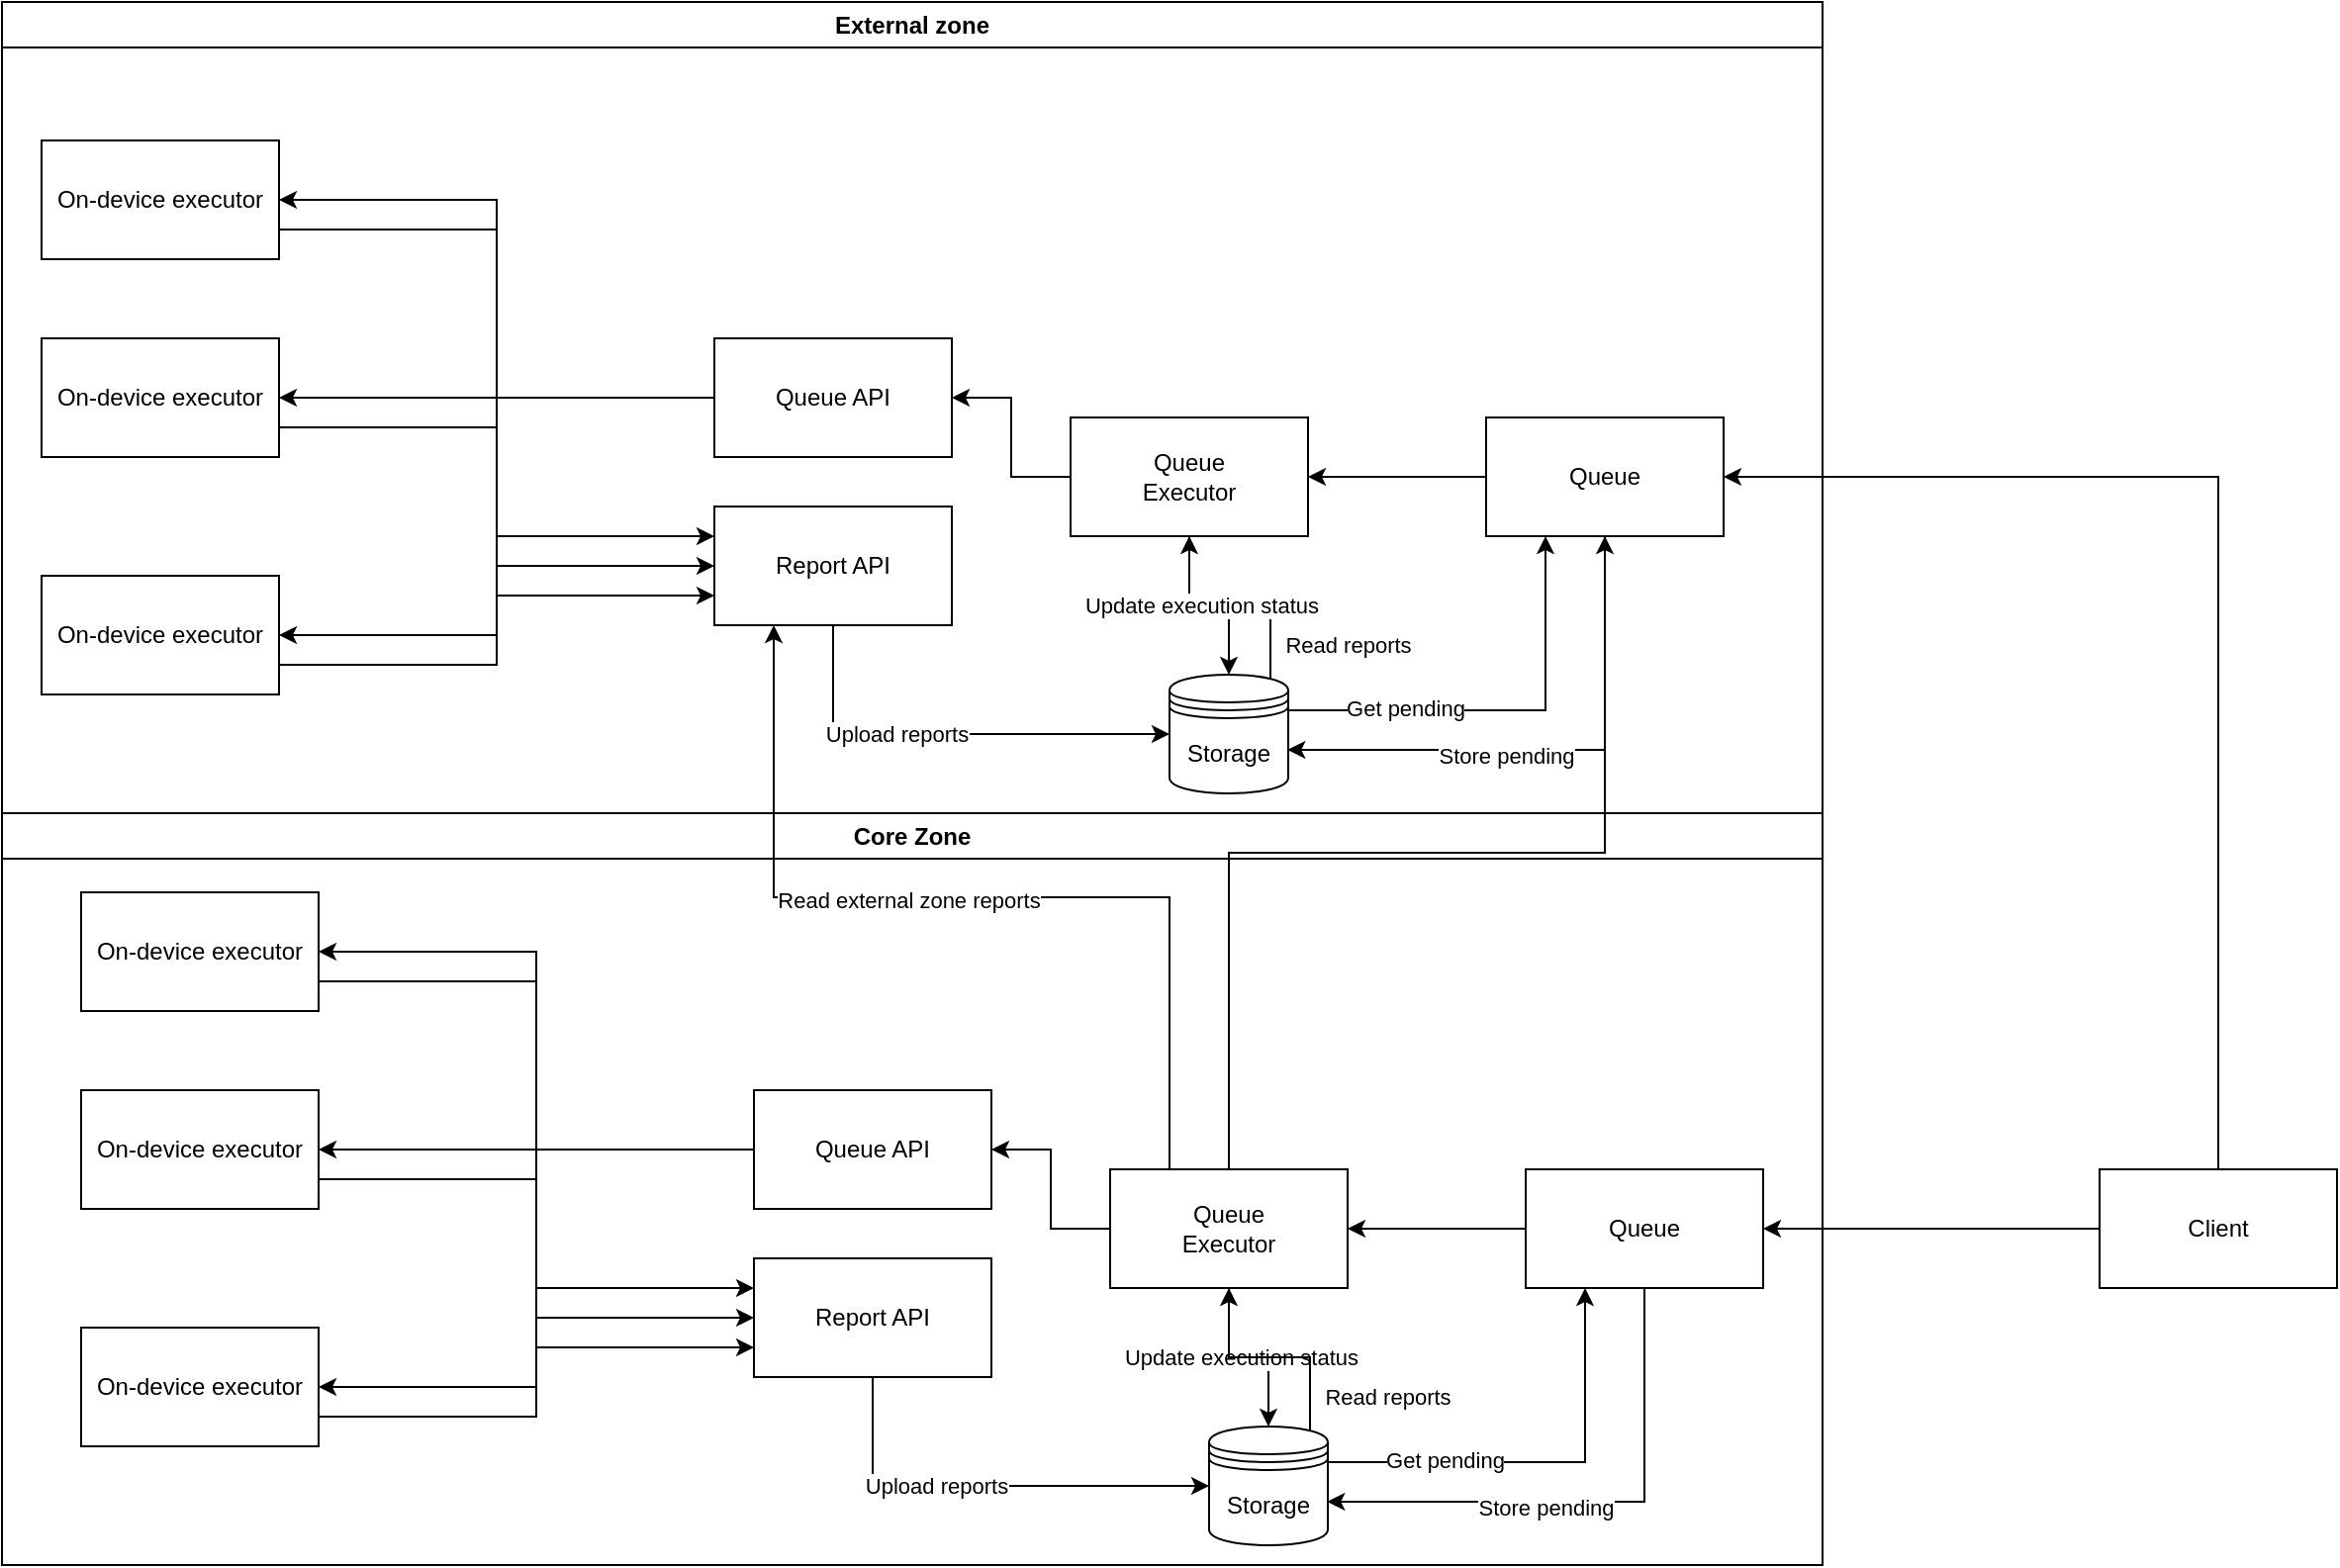 <mxfile version="24.7.1" type="github" pages="8">
  <diagram id="jc5D04hjAuBU2-7FUP1x" name="Client-server top-level architecture">
    <mxGraphModel dx="1517" dy="1665" grid="1" gridSize="10" guides="1" tooltips="1" connect="1" arrows="1" fold="1" page="1" pageScale="1" pageWidth="827" pageHeight="1169" math="0" shadow="0">
      <root>
        <mxCell id="0" />
        <mxCell id="1" parent="0" />
        <mxCell id="8" value="External zone" style="swimlane;whiteSpace=wrap;html=1;" parent="1" vertex="1">
          <mxGeometry x="-100" y="-120" width="920" height="410" as="geometry" />
        </mxCell>
        <mxCell id="96" value="&lt;div&gt;On-device executor&lt;/div&gt;" style="rounded=0;whiteSpace=wrap;html=1;" parent="8" vertex="1">
          <mxGeometry x="20" y="70" width="120" height="60" as="geometry" />
        </mxCell>
        <mxCell id="98" value="&lt;div&gt;On-device executor&lt;/div&gt;" style="rounded=0;whiteSpace=wrap;html=1;" parent="8" vertex="1">
          <mxGeometry x="20" y="290" width="120" height="60" as="geometry" />
        </mxCell>
        <mxCell id="100" value="&lt;div&gt;On-device executor&lt;/div&gt;" style="rounded=0;whiteSpace=wrap;html=1;" parent="8" vertex="1">
          <mxGeometry x="20" y="170" width="120" height="60" as="geometry" />
        </mxCell>
        <mxCell id="101" style="edgeStyle=orthogonalEdgeStyle;rounded=0;orthogonalLoop=1;jettySize=auto;html=1;exitX=0;exitY=0.5;exitDx=0;exitDy=0;entryX=1;entryY=0.5;entryDx=0;entryDy=0;" parent="8" source="104" target="96" edge="1">
          <mxGeometry relative="1" as="geometry" />
        </mxCell>
        <mxCell id="102" style="edgeStyle=orthogonalEdgeStyle;rounded=0;orthogonalLoop=1;jettySize=auto;html=1;exitX=0;exitY=0.5;exitDx=0;exitDy=0;" parent="8" source="104" target="100" edge="1">
          <mxGeometry relative="1" as="geometry" />
        </mxCell>
        <mxCell id="103" style="edgeStyle=orthogonalEdgeStyle;rounded=0;orthogonalLoop=1;jettySize=auto;html=1;exitX=0;exitY=0.5;exitDx=0;exitDy=0;entryX=1;entryY=0.5;entryDx=0;entryDy=0;" parent="8" source="104" target="98" edge="1">
          <mxGeometry relative="1" as="geometry" />
        </mxCell>
        <mxCell id="104" value="&lt;div&gt;Queue API&lt;/div&gt;" style="rounded=0;whiteSpace=wrap;html=1;" parent="8" vertex="1">
          <mxGeometry x="360" y="170" width="120" height="60" as="geometry" />
        </mxCell>
        <mxCell id="107" value="Report API" style="rounded=0;whiteSpace=wrap;html=1;" parent="8" vertex="1">
          <mxGeometry x="360" y="255" width="120" height="60" as="geometry" />
        </mxCell>
        <mxCell id="95" style="edgeStyle=orthogonalEdgeStyle;rounded=0;orthogonalLoop=1;jettySize=auto;html=1;exitX=1;exitY=0.75;exitDx=0;exitDy=0;entryX=0;entryY=0.25;entryDx=0;entryDy=0;" parent="8" source="96" target="107" edge="1">
          <mxGeometry relative="1" as="geometry" />
        </mxCell>
        <mxCell id="97" style="edgeStyle=orthogonalEdgeStyle;rounded=0;orthogonalLoop=1;jettySize=auto;html=1;exitX=1;exitY=0.75;exitDx=0;exitDy=0;entryX=0;entryY=0.75;entryDx=0;entryDy=0;" parent="8" source="98" target="107" edge="1">
          <mxGeometry relative="1" as="geometry" />
        </mxCell>
        <mxCell id="99" style="edgeStyle=orthogonalEdgeStyle;rounded=0;orthogonalLoop=1;jettySize=auto;html=1;exitX=1;exitY=0.75;exitDx=0;exitDy=0;entryX=0;entryY=0.5;entryDx=0;entryDy=0;" parent="8" source="100" target="107" edge="1">
          <mxGeometry relative="1" as="geometry" />
        </mxCell>
        <mxCell id="108" style="edgeStyle=orthogonalEdgeStyle;rounded=0;orthogonalLoop=1;jettySize=auto;html=1;exitX=0;exitY=0.5;exitDx=0;exitDy=0;entryX=1;entryY=0.5;entryDx=0;entryDy=0;" parent="8" source="111" target="104" edge="1">
          <mxGeometry relative="1" as="geometry" />
        </mxCell>
        <mxCell id="111" value="&lt;div&gt;Queue&lt;/div&gt;Executor" style="rounded=0;whiteSpace=wrap;html=1;" parent="8" vertex="1">
          <mxGeometry x="540" y="210" width="120" height="60" as="geometry" />
        </mxCell>
        <mxCell id="114" style="edgeStyle=orthogonalEdgeStyle;rounded=0;orthogonalLoop=1;jettySize=auto;html=1;exitX=0.85;exitY=0.05;exitDx=0;exitDy=0;exitPerimeter=0;" parent="8" source="116" target="111" edge="1">
          <mxGeometry relative="1" as="geometry" />
        </mxCell>
        <mxCell id="115" value="Read reports" style="edgeLabel;html=1;align=center;verticalAlign=middle;resizable=0;points=[];" parent="114" vertex="1" connectable="0">
          <mxGeometry x="-0.772" y="1" relative="1" as="geometry">
            <mxPoint x="40" y="-5" as="offset" />
          </mxGeometry>
        </mxCell>
        <mxCell id="116" value="Storage" style="shape=datastore;whiteSpace=wrap;html=1;" parent="8" vertex="1">
          <mxGeometry x="590" y="340" width="60" height="60" as="geometry" />
        </mxCell>
        <mxCell id="105" style="edgeStyle=orthogonalEdgeStyle;rounded=0;orthogonalLoop=1;jettySize=auto;html=1;exitX=0.5;exitY=1;exitDx=0;exitDy=0;entryX=0;entryY=0.5;entryDx=0;entryDy=0;" parent="8" source="107" target="116" edge="1">
          <mxGeometry relative="1" as="geometry" />
        </mxCell>
        <mxCell id="106" value="Upload reports" style="edgeLabel;html=1;align=center;verticalAlign=middle;resizable=0;points=[];" parent="105" vertex="1" connectable="0">
          <mxGeometry x="-0.227" relative="1" as="geometry">
            <mxPoint as="offset" />
          </mxGeometry>
        </mxCell>
        <mxCell id="109" style="edgeStyle=orthogonalEdgeStyle;rounded=0;orthogonalLoop=1;jettySize=auto;html=1;exitX=0.5;exitY=1;exitDx=0;exitDy=0;entryX=0.5;entryY=0;entryDx=0;entryDy=0;" parent="8" source="111" target="116" edge="1">
          <mxGeometry relative="1" as="geometry" />
        </mxCell>
        <mxCell id="110" value="Update execution status" style="edgeLabel;html=1;align=center;verticalAlign=middle;resizable=0;points=[];" parent="109" vertex="1" connectable="0">
          <mxGeometry x="-0.089" relative="1" as="geometry">
            <mxPoint as="offset" />
          </mxGeometry>
        </mxCell>
        <mxCell id="117" style="edgeStyle=orthogonalEdgeStyle;rounded=0;orthogonalLoop=1;jettySize=auto;html=1;exitX=0;exitY=0.5;exitDx=0;exitDy=0;entryX=1;entryY=0.5;entryDx=0;entryDy=0;" parent="8" source="118" target="111" edge="1">
          <mxGeometry relative="1" as="geometry" />
        </mxCell>
        <mxCell id="118" value="Queue" style="rounded=0;whiteSpace=wrap;html=1;" parent="8" vertex="1">
          <mxGeometry x="750" y="210" width="120" height="60" as="geometry" />
        </mxCell>
        <mxCell id="112" style="edgeStyle=orthogonalEdgeStyle;rounded=0;orthogonalLoop=1;jettySize=auto;html=1;exitX=1;exitY=0.3;exitDx=0;exitDy=0;entryX=0.25;entryY=1;entryDx=0;entryDy=0;" parent="8" source="116" target="118" edge="1">
          <mxGeometry relative="1" as="geometry" />
        </mxCell>
        <mxCell id="113" value="Get pending" style="edgeLabel;html=1;align=center;verticalAlign=middle;resizable=0;points=[];" parent="112" vertex="1" connectable="0">
          <mxGeometry x="-0.465" y="1" relative="1" as="geometry">
            <mxPoint as="offset" />
          </mxGeometry>
        </mxCell>
        <mxCell id="119" style="edgeStyle=orthogonalEdgeStyle;rounded=0;orthogonalLoop=1;jettySize=auto;html=1;exitX=0.5;exitY=1;exitDx=0;exitDy=0;entryX=0.994;entryY=0.633;entryDx=0;entryDy=0;entryPerimeter=0;" parent="8" source="118" target="116" edge="1">
          <mxGeometry relative="1" as="geometry" />
        </mxCell>
        <mxCell id="120" value="Store pending" style="edgeLabel;html=1;align=center;verticalAlign=middle;resizable=0;points=[];" parent="119" vertex="1" connectable="0">
          <mxGeometry x="-0.349" y="2" relative="1" as="geometry">
            <mxPoint x="-52" y="23" as="offset" />
          </mxGeometry>
        </mxCell>
        <mxCell id="16" value="Core Zone" style="swimlane;whiteSpace=wrap;html=1;startSize=23;" parent="1" vertex="1">
          <mxGeometry x="-100" y="290" width="920" height="380" as="geometry" />
        </mxCell>
        <mxCell id="25" style="edgeStyle=orthogonalEdgeStyle;rounded=0;orthogonalLoop=1;jettySize=auto;html=1;exitX=1;exitY=0.75;exitDx=0;exitDy=0;entryX=0;entryY=0.25;entryDx=0;entryDy=0;" parent="16" source="17" target="24" edge="1">
          <mxGeometry relative="1" as="geometry" />
        </mxCell>
        <mxCell id="17" value="&lt;div&gt;On-device executor&lt;/div&gt;" style="rounded=0;whiteSpace=wrap;html=1;" parent="16" vertex="1">
          <mxGeometry x="40" y="40" width="120" height="60" as="geometry" />
        </mxCell>
        <mxCell id="27" style="edgeStyle=orthogonalEdgeStyle;rounded=0;orthogonalLoop=1;jettySize=auto;html=1;exitX=1;exitY=0.75;exitDx=0;exitDy=0;entryX=0;entryY=0.75;entryDx=0;entryDy=0;" parent="16" source="19" target="24" edge="1">
          <mxGeometry relative="1" as="geometry" />
        </mxCell>
        <mxCell id="19" value="&lt;div&gt;On-device executor&lt;/div&gt;" style="rounded=0;whiteSpace=wrap;html=1;" parent="16" vertex="1">
          <mxGeometry x="40" y="260" width="120" height="60" as="geometry" />
        </mxCell>
        <mxCell id="26" style="edgeStyle=orthogonalEdgeStyle;rounded=0;orthogonalLoop=1;jettySize=auto;html=1;exitX=1;exitY=0.75;exitDx=0;exitDy=0;entryX=0;entryY=0.5;entryDx=0;entryDy=0;" parent="16" source="18" target="24" edge="1">
          <mxGeometry relative="1" as="geometry" />
        </mxCell>
        <mxCell id="18" value="&lt;div&gt;On-device executor&lt;/div&gt;" style="rounded=0;whiteSpace=wrap;html=1;" parent="16" vertex="1">
          <mxGeometry x="40" y="140" width="120" height="60" as="geometry" />
        </mxCell>
        <mxCell id="21" style="edgeStyle=orthogonalEdgeStyle;rounded=0;orthogonalLoop=1;jettySize=auto;html=1;exitX=0;exitY=0.5;exitDx=0;exitDy=0;entryX=1;entryY=0.5;entryDx=0;entryDy=0;" parent="16" source="20" target="17" edge="1">
          <mxGeometry relative="1" as="geometry" />
        </mxCell>
        <mxCell id="22" style="edgeStyle=orthogonalEdgeStyle;rounded=0;orthogonalLoop=1;jettySize=auto;html=1;exitX=0;exitY=0.5;exitDx=0;exitDy=0;" parent="16" source="20" target="18" edge="1">
          <mxGeometry relative="1" as="geometry" />
        </mxCell>
        <mxCell id="23" style="edgeStyle=orthogonalEdgeStyle;rounded=0;orthogonalLoop=1;jettySize=auto;html=1;exitX=0;exitY=0.5;exitDx=0;exitDy=0;entryX=1;entryY=0.5;entryDx=0;entryDy=0;" parent="16" source="20" target="19" edge="1">
          <mxGeometry relative="1" as="geometry" />
        </mxCell>
        <mxCell id="20" value="&lt;div&gt;Queue API&lt;/div&gt;" style="rounded=0;whiteSpace=wrap;html=1;" parent="16" vertex="1">
          <mxGeometry x="380" y="140" width="120" height="60" as="geometry" />
        </mxCell>
        <mxCell id="34" style="edgeStyle=orthogonalEdgeStyle;rounded=0;orthogonalLoop=1;jettySize=auto;html=1;exitX=0.5;exitY=1;exitDx=0;exitDy=0;entryX=0;entryY=0.5;entryDx=0;entryDy=0;" parent="16" source="24" target="29" edge="1">
          <mxGeometry relative="1" as="geometry" />
        </mxCell>
        <mxCell id="35" value="Upload reports" style="edgeLabel;html=1;align=center;verticalAlign=middle;resizable=0;points=[];" parent="34" vertex="1" connectable="0">
          <mxGeometry x="-0.227" relative="1" as="geometry">
            <mxPoint as="offset" />
          </mxGeometry>
        </mxCell>
        <mxCell id="24" value="Report API" style="rounded=0;whiteSpace=wrap;html=1;" parent="16" vertex="1">
          <mxGeometry x="380" y="225" width="120" height="60" as="geometry" />
        </mxCell>
        <mxCell id="30" style="edgeStyle=orthogonalEdgeStyle;rounded=0;orthogonalLoop=1;jettySize=auto;html=1;exitX=0;exitY=0.5;exitDx=0;exitDy=0;entryX=1;entryY=0.5;entryDx=0;entryDy=0;" parent="16" source="28" target="20" edge="1">
          <mxGeometry relative="1" as="geometry" />
        </mxCell>
        <mxCell id="32" style="edgeStyle=orthogonalEdgeStyle;rounded=0;orthogonalLoop=1;jettySize=auto;html=1;exitX=0.5;exitY=1;exitDx=0;exitDy=0;entryX=0.5;entryY=0;entryDx=0;entryDy=0;" parent="16" source="28" target="29" edge="1">
          <mxGeometry relative="1" as="geometry" />
        </mxCell>
        <mxCell id="33" value="Update execution status" style="edgeLabel;html=1;align=center;verticalAlign=middle;resizable=0;points=[];" parent="32" vertex="1" connectable="0">
          <mxGeometry x="-0.089" relative="1" as="geometry">
            <mxPoint as="offset" />
          </mxGeometry>
        </mxCell>
        <mxCell id="28" value="&lt;div&gt;Queue&lt;/div&gt;Executor" style="rounded=0;whiteSpace=wrap;html=1;" parent="16" vertex="1">
          <mxGeometry x="560" y="180" width="120" height="60" as="geometry" />
        </mxCell>
        <mxCell id="39" style="edgeStyle=orthogonalEdgeStyle;rounded=0;orthogonalLoop=1;jettySize=auto;html=1;exitX=1;exitY=0.3;exitDx=0;exitDy=0;entryX=0.25;entryY=1;entryDx=0;entryDy=0;" parent="16" source="29" target="36" edge="1">
          <mxGeometry relative="1" as="geometry" />
        </mxCell>
        <mxCell id="40" value="Get pending" style="edgeLabel;html=1;align=center;verticalAlign=middle;resizable=0;points=[];" parent="39" vertex="1" connectable="0">
          <mxGeometry x="-0.465" y="1" relative="1" as="geometry">
            <mxPoint as="offset" />
          </mxGeometry>
        </mxCell>
        <mxCell id="42" style="edgeStyle=orthogonalEdgeStyle;rounded=0;orthogonalLoop=1;jettySize=auto;html=1;exitX=0.85;exitY=0.05;exitDx=0;exitDy=0;exitPerimeter=0;" parent="16" source="29" target="28" edge="1">
          <mxGeometry relative="1" as="geometry" />
        </mxCell>
        <mxCell id="43" value="Read reports" style="edgeLabel;html=1;align=center;verticalAlign=middle;resizable=0;points=[];" parent="42" vertex="1" connectable="0">
          <mxGeometry x="-0.772" y="1" relative="1" as="geometry">
            <mxPoint x="40" y="-5" as="offset" />
          </mxGeometry>
        </mxCell>
        <mxCell id="29" value="Storage" style="shape=datastore;whiteSpace=wrap;html=1;" parent="16" vertex="1">
          <mxGeometry x="610" y="310" width="60" height="60" as="geometry" />
        </mxCell>
        <mxCell id="41" style="edgeStyle=orthogonalEdgeStyle;rounded=0;orthogonalLoop=1;jettySize=auto;html=1;exitX=0;exitY=0.5;exitDx=0;exitDy=0;entryX=1;entryY=0.5;entryDx=0;entryDy=0;" parent="16" source="36" target="28" edge="1">
          <mxGeometry relative="1" as="geometry" />
        </mxCell>
        <mxCell id="36" value="Queue" style="rounded=0;whiteSpace=wrap;html=1;" parent="16" vertex="1">
          <mxGeometry x="770" y="180" width="120" height="60" as="geometry" />
        </mxCell>
        <mxCell id="37" style="edgeStyle=orthogonalEdgeStyle;rounded=0;orthogonalLoop=1;jettySize=auto;html=1;exitX=0.5;exitY=1;exitDx=0;exitDy=0;entryX=0.994;entryY=0.633;entryDx=0;entryDy=0;entryPerimeter=0;" parent="16" source="36" target="29" edge="1">
          <mxGeometry relative="1" as="geometry" />
        </mxCell>
        <mxCell id="38" value="Store pending" style="edgeLabel;html=1;align=center;verticalAlign=middle;resizable=0;points=[];" parent="37" vertex="1" connectable="0">
          <mxGeometry x="-0.349" y="2" relative="1" as="geometry">
            <mxPoint x="-52" y="23" as="offset" />
          </mxGeometry>
        </mxCell>
        <mxCell id="45" style="edgeStyle=orthogonalEdgeStyle;rounded=0;orthogonalLoop=1;jettySize=auto;html=1;exitX=0;exitY=0.5;exitDx=0;exitDy=0;entryX=1;entryY=0.5;entryDx=0;entryDy=0;" parent="1" source="44" target="36" edge="1">
          <mxGeometry relative="1" as="geometry" />
        </mxCell>
        <mxCell id="124" style="edgeStyle=orthogonalEdgeStyle;rounded=0;orthogonalLoop=1;jettySize=auto;html=1;exitX=0.5;exitY=0;exitDx=0;exitDy=0;entryX=1;entryY=0.5;entryDx=0;entryDy=0;" parent="1" source="44" target="118" edge="1">
          <mxGeometry relative="1" as="geometry" />
        </mxCell>
        <mxCell id="44" value="Client" style="rounded=0;whiteSpace=wrap;html=1;" parent="1" vertex="1">
          <mxGeometry x="960" y="470" width="120" height="60" as="geometry" />
        </mxCell>
        <mxCell id="121" style="edgeStyle=orthogonalEdgeStyle;rounded=0;orthogonalLoop=1;jettySize=auto;html=1;exitX=0.5;exitY=0;exitDx=0;exitDy=0;entryX=0.5;entryY=1;entryDx=0;entryDy=0;" parent="1" source="28" target="118" edge="1">
          <mxGeometry relative="1" as="geometry" />
        </mxCell>
        <mxCell id="122" style="edgeStyle=orthogonalEdgeStyle;rounded=0;orthogonalLoop=1;jettySize=auto;html=1;exitX=0.25;exitY=0;exitDx=0;exitDy=0;entryX=0.25;entryY=1;entryDx=0;entryDy=0;" parent="1" source="28" target="107" edge="1">
          <mxGeometry relative="1" as="geometry" />
        </mxCell>
        <mxCell id="123" value="Read external zone reports" style="edgeLabel;html=1;align=center;verticalAlign=middle;resizable=0;points=[];" parent="122" vertex="1" connectable="0">
          <mxGeometry x="0.134" y="1" relative="1" as="geometry">
            <mxPoint as="offset" />
          </mxGeometry>
        </mxCell>
      </root>
    </mxGraphModel>
  </diagram>
  <diagram id="iAlEtVmMnHiS_PuGXcJM" name="Server architecture">
    <mxGraphModel dx="690" dy="496" grid="1" gridSize="10" guides="1" tooltips="1" connect="1" arrows="1" fold="1" page="1" pageScale="1" pageWidth="827" pageHeight="1169" math="0" shadow="0">
      <root>
        <mxCell id="0" />
        <mxCell id="1" parent="0" />
        <mxCell id="E2HOR-RPnG8IqYi0_9Eg-1" style="edgeStyle=orthogonalEdgeStyle;rounded=0;orthogonalLoop=1;jettySize=auto;html=1;exitX=0.5;exitY=1;exitDx=0;exitDy=0;entryX=0;entryY=0.5;entryDx=0;entryDy=0;" parent="1" source="gSlm7SazFyyzIGfwG8v1-1" target="gSlm7SazFyyzIGfwG8v1-19" edge="1">
          <mxGeometry relative="1" as="geometry" />
        </mxCell>
        <mxCell id="gSlm7SazFyyzIGfwG8v1-1" value="Storage" style="shape=datastore;whiteSpace=wrap;html=1;" parent="1" vertex="1">
          <mxGeometry x="40" y="180" width="60" height="60" as="geometry" />
        </mxCell>
        <mxCell id="gSlm7SazFyyzIGfwG8v1-10" value="" style="edgeStyle=orthogonalEdgeStyle;rounded=0;orthogonalLoop=1;jettySize=auto;html=1;" parent="1" source="gSlm7SazFyyzIGfwG8v1-3" target="gSlm7SazFyyzIGfwG8v1-8" edge="1">
          <mxGeometry relative="1" as="geometry" />
        </mxCell>
        <mxCell id="E2HOR-RPnG8IqYi0_9Eg-23" style="edgeStyle=orthogonalEdgeStyle;rounded=0;orthogonalLoop=1;jettySize=auto;html=1;exitX=0.875;exitY=0.5;exitDx=0;exitDy=0;exitPerimeter=0;" parent="1" source="gSlm7SazFyyzIGfwG8v1-3" target="E2HOR-RPnG8IqYi0_9Eg-21" edge="1">
          <mxGeometry relative="1" as="geometry" />
        </mxCell>
        <mxCell id="gSlm7SazFyyzIGfwG8v1-3" value="Control API" style="ellipse;shape=cloud;whiteSpace=wrap;html=1;" parent="1" vertex="1">
          <mxGeometry x="620" y="310" width="120" height="80" as="geometry" />
        </mxCell>
        <mxCell id="gSlm7SazFyyzIGfwG8v1-6" value="" style="edgeStyle=orthogonalEdgeStyle;rounded=0;orthogonalLoop=1;jettySize=auto;html=1;" parent="1" source="gSlm7SazFyyzIGfwG8v1-4" target="gSlm7SazFyyzIGfwG8v1-3" edge="1">
          <mxGeometry relative="1" as="geometry" />
        </mxCell>
        <mxCell id="gSlm7SazFyyzIGfwG8v1-4" value="Dispatcher" style="shape=umlActor;verticalLabelPosition=bottom;verticalAlign=top;html=1;outlineConnect=0;" parent="1" vertex="1">
          <mxGeometry x="680" y="450" width="30" height="60" as="geometry" />
        </mxCell>
        <mxCell id="gSlm7SazFyyzIGfwG8v1-12" style="edgeStyle=orthogonalEdgeStyle;rounded=0;orthogonalLoop=1;jettySize=auto;html=1;exitX=0;exitY=0.5;exitDx=0;exitDy=0;" parent="1" source="gSlm7SazFyyzIGfwG8v1-8" target="gSlm7SazFyyzIGfwG8v1-11" edge="1">
          <mxGeometry relative="1" as="geometry" />
        </mxCell>
        <mxCell id="gSlm7SazFyyzIGfwG8v1-8" value="Authorizer" style="rounded=0;whiteSpace=wrap;html=1;" parent="1" vertex="1">
          <mxGeometry x="620" y="180" width="120" height="60" as="geometry" />
        </mxCell>
        <mxCell id="gSlm7SazFyyzIGfwG8v1-16" style="edgeStyle=orthogonalEdgeStyle;rounded=0;orthogonalLoop=1;jettySize=auto;html=1;exitX=0;exitY=0.5;exitDx=0;exitDy=0;entryX=1;entryY=0.5;entryDx=0;entryDy=0;" parent="1" source="gSlm7SazFyyzIGfwG8v1-11" target="gSlm7SazFyyzIGfwG8v1-15" edge="1">
          <mxGeometry relative="1" as="geometry" />
        </mxCell>
        <mxCell id="gSlm7SazFyyzIGfwG8v1-11" value="SignatureVerifier" style="rounded=0;whiteSpace=wrap;html=1;" parent="1" vertex="1">
          <mxGeometry x="450" y="180" width="120" height="60" as="geometry" />
        </mxCell>
        <mxCell id="gSlm7SazFyyzIGfwG8v1-17" style="edgeStyle=orthogonalEdgeStyle;rounded=0;orthogonalLoop=1;jettySize=auto;html=1;exitX=0;exitY=0.5;exitDx=0;exitDy=0;" parent="1" source="gSlm7SazFyyzIGfwG8v1-15" target="gSlm7SazFyyzIGfwG8v1-1" edge="1">
          <mxGeometry relative="1" as="geometry" />
        </mxCell>
        <mxCell id="gSlm7SazFyyzIGfwG8v1-18" value="&lt;div&gt;Stores signed command&lt;/div&gt;" style="edgeLabel;html=1;align=center;verticalAlign=middle;resizable=0;points=[];" parent="gSlm7SazFyyzIGfwG8v1-17" vertex="1" connectable="0">
          <mxGeometry x="-0.1" y="1" relative="1" as="geometry">
            <mxPoint as="offset" />
          </mxGeometry>
        </mxCell>
        <mxCell id="gSlm7SazFyyzIGfwG8v1-15" value="Queue controller" style="rounded=0;whiteSpace=wrap;html=1;" parent="1" vertex="1">
          <mxGeometry x="280" y="180" width="120" height="60" as="geometry" />
        </mxCell>
        <mxCell id="E2HOR-RPnG8IqYi0_9Eg-3" style="edgeStyle=orthogonalEdgeStyle;rounded=0;orthogonalLoop=1;jettySize=auto;html=1;exitX=0.5;exitY=1;exitDx=0;exitDy=0;" parent="1" source="gSlm7SazFyyzIGfwG8v1-19" target="E2HOR-RPnG8IqYi0_9Eg-2" edge="1">
          <mxGeometry relative="1" as="geometry" />
        </mxCell>
        <mxCell id="gSlm7SazFyyzIGfwG8v1-19" value="Queue executor" style="rounded=0;whiteSpace=wrap;html=1;" parent="1" vertex="1">
          <mxGeometry x="270" y="320" width="120" height="60" as="geometry" />
        </mxCell>
        <mxCell id="E2HOR-RPnG8IqYi0_9Eg-8" style="edgeStyle=orthogonalEdgeStyle;rounded=0;orthogonalLoop=1;jettySize=auto;html=1;exitX=0.55;exitY=0.95;exitDx=0;exitDy=0;exitPerimeter=0;entryX=0.5;entryY=0;entryDx=0;entryDy=0;" parent="1" source="E2HOR-RPnG8IqYi0_9Eg-2" target="E2HOR-RPnG8IqYi0_9Eg-5" edge="1">
          <mxGeometry relative="1" as="geometry" />
        </mxCell>
        <mxCell id="E2HOR-RPnG8IqYi0_9Eg-10" style="edgeStyle=orthogonalEdgeStyle;rounded=0;orthogonalLoop=1;jettySize=auto;html=1;exitX=0.55;exitY=0.95;exitDx=0;exitDy=0;exitPerimeter=0;entryX=0.5;entryY=0;entryDx=0;entryDy=0;" parent="1" source="E2HOR-RPnG8IqYi0_9Eg-2" target="E2HOR-RPnG8IqYi0_9Eg-7" edge="1">
          <mxGeometry relative="1" as="geometry" />
        </mxCell>
        <mxCell id="E2HOR-RPnG8IqYi0_9Eg-2" value="Queue API" style="ellipse;shape=cloud;whiteSpace=wrap;html=1;" parent="1" vertex="1">
          <mxGeometry x="270" y="440" width="120" height="80" as="geometry" />
        </mxCell>
        <mxCell id="E2HOR-RPnG8IqYi0_9Eg-5" value="milkywayd" style="rounded=1;whiteSpace=wrap;html=1;" parent="1" vertex="1">
          <mxGeometry x="90" y="620" width="120" height="60" as="geometry" />
        </mxCell>
        <mxCell id="E2HOR-RPnG8IqYi0_9Eg-6" value="milkywayd" style="rounded=1;whiteSpace=wrap;html=1;" parent="1" vertex="1">
          <mxGeometry x="260" y="620" width="120" height="60" as="geometry" />
        </mxCell>
        <mxCell id="E2HOR-RPnG8IqYi0_9Eg-7" value="milkywayd" style="rounded=1;whiteSpace=wrap;html=1;" parent="1" vertex="1">
          <mxGeometry x="420" y="620" width="120" height="60" as="geometry" />
        </mxCell>
        <mxCell id="E2HOR-RPnG8IqYi0_9Eg-9" style="edgeStyle=orthogonalEdgeStyle;rounded=0;orthogonalLoop=1;jettySize=auto;html=1;exitX=0.55;exitY=0.95;exitDx=0;exitDy=0;exitPerimeter=0;entryX=0.433;entryY=-0.033;entryDx=0;entryDy=0;entryPerimeter=0;" parent="1" source="E2HOR-RPnG8IqYi0_9Eg-2" target="E2HOR-RPnG8IqYi0_9Eg-6" edge="1">
          <mxGeometry relative="1" as="geometry" />
        </mxCell>
        <mxCell id="E2HOR-RPnG8IqYi0_9Eg-16" style="edgeStyle=orthogonalEdgeStyle;rounded=0;orthogonalLoop=1;jettySize=auto;html=1;exitX=0.4;exitY=0.1;exitDx=0;exitDy=0;exitPerimeter=0;entryX=0.5;entryY=1;entryDx=0;entryDy=0;" parent="1" source="E2HOR-RPnG8IqYi0_9Eg-11" target="E2HOR-RPnG8IqYi0_9Eg-15" edge="1">
          <mxGeometry relative="1" as="geometry" />
        </mxCell>
        <mxCell id="E2HOR-RPnG8IqYi0_9Eg-11" value="Report API" style="ellipse;shape=cloud;whiteSpace=wrap;html=1;" parent="1" vertex="1">
          <mxGeometry x="600" y="680" width="120" height="80" as="geometry" />
        </mxCell>
        <mxCell id="E2HOR-RPnG8IqYi0_9Eg-12" style="edgeStyle=orthogonalEdgeStyle;rounded=0;orthogonalLoop=1;jettySize=auto;html=1;exitX=0.5;exitY=1;exitDx=0;exitDy=0;entryX=0.13;entryY=0.77;entryDx=0;entryDy=0;entryPerimeter=0;" parent="1" source="E2HOR-RPnG8IqYi0_9Eg-5" target="E2HOR-RPnG8IqYi0_9Eg-11" edge="1">
          <mxGeometry relative="1" as="geometry" />
        </mxCell>
        <mxCell id="E2HOR-RPnG8IqYi0_9Eg-13" style="edgeStyle=orthogonalEdgeStyle;rounded=0;orthogonalLoop=1;jettySize=auto;html=1;exitX=0.5;exitY=1;exitDx=0;exitDy=0;entryX=0.13;entryY=0.77;entryDx=0;entryDy=0;entryPerimeter=0;" parent="1" source="E2HOR-RPnG8IqYi0_9Eg-6" target="E2HOR-RPnG8IqYi0_9Eg-11" edge="1">
          <mxGeometry relative="1" as="geometry" />
        </mxCell>
        <mxCell id="E2HOR-RPnG8IqYi0_9Eg-14" style="edgeStyle=orthogonalEdgeStyle;rounded=0;orthogonalLoop=1;jettySize=auto;html=1;exitX=0.5;exitY=1;exitDx=0;exitDy=0;entryX=0.13;entryY=0.77;entryDx=0;entryDy=0;entryPerimeter=0;" parent="1" source="E2HOR-RPnG8IqYi0_9Eg-7" target="E2HOR-RPnG8IqYi0_9Eg-11" edge="1">
          <mxGeometry relative="1" as="geometry" />
        </mxCell>
        <mxCell id="E2HOR-RPnG8IqYi0_9Eg-20" style="edgeStyle=orthogonalEdgeStyle;rounded=0;orthogonalLoop=1;jettySize=auto;html=1;exitX=0.5;exitY=0;exitDx=0;exitDy=0;" parent="1" source="E2HOR-RPnG8IqYi0_9Eg-15" target="E2HOR-RPnG8IqYi0_9Eg-17" edge="1">
          <mxGeometry relative="1" as="geometry" />
        </mxCell>
        <mxCell id="E2HOR-RPnG8IqYi0_9Eg-15" value="Report signature verifier" style="rounded=0;whiteSpace=wrap;html=1;" parent="1" vertex="1">
          <mxGeometry x="490" y="440" width="120" height="60" as="geometry" />
        </mxCell>
        <mxCell id="E2HOR-RPnG8IqYi0_9Eg-19" style="edgeStyle=orthogonalEdgeStyle;rounded=0;orthogonalLoop=1;jettySize=auto;html=1;exitX=0;exitY=0.5;exitDx=0;exitDy=0;entryX=0.5;entryY=1;entryDx=0;entryDy=0;" parent="1" source="E2HOR-RPnG8IqYi0_9Eg-17" target="gSlm7SazFyyzIGfwG8v1-1" edge="1">
          <mxGeometry relative="1" as="geometry" />
        </mxCell>
        <mxCell id="E2HOR-RPnG8IqYi0_9Eg-17" value="Report processor" style="rounded=0;whiteSpace=wrap;html=1;" parent="1" vertex="1">
          <mxGeometry x="480" y="280" width="120" height="60" as="geometry" />
        </mxCell>
        <mxCell id="E2HOR-RPnG8IqYi0_9Eg-24" style="edgeStyle=orthogonalEdgeStyle;rounded=0;orthogonalLoop=1;jettySize=auto;html=1;exitX=0;exitY=0.5;exitDx=0;exitDy=0;entryX=0.5;entryY=0;entryDx=0;entryDy=0;" parent="1" source="E2HOR-RPnG8IqYi0_9Eg-21" target="gSlm7SazFyyzIGfwG8v1-1" edge="1">
          <mxGeometry relative="1" as="geometry" />
        </mxCell>
        <mxCell id="E2HOR-RPnG8IqYi0_9Eg-21" value="Report accessor" style="rounded=0;whiteSpace=wrap;html=1;" parent="1" vertex="1">
          <mxGeometry x="770" y="80" width="120" height="60" as="geometry" />
        </mxCell>
      </root>
    </mxGraphModel>
  </diagram>
  <diagram id="A-iNll4BaH1j95koIUXs" name="Client architecture">
    <mxGraphModel dx="690" dy="496" grid="1" gridSize="10" guides="1" tooltips="1" connect="1" arrows="1" fold="1" page="1" pageScale="1" pageWidth="827" pageHeight="1169" math="0" shadow="0">
      <root>
        <mxCell id="0" />
        <mxCell id="1" parent="0" />
        <mxCell id="ssOWnZcvqODRBFbEHjyk-2" style="edgeStyle=orthogonalEdgeStyle;rounded=0;orthogonalLoop=1;jettySize=auto;html=1;exitX=0.55;exitY=0.95;exitDx=0;exitDy=0;exitPerimeter=0;" parent="1" source="12l8bkiriaqo57GsASek-1" target="ssOWnZcvqODRBFbEHjyk-1" edge="1">
          <mxGeometry relative="1" as="geometry" />
        </mxCell>
        <mxCell id="12l8bkiriaqo57GsASek-1" value="Queue API" style="ellipse;shape=cloud;whiteSpace=wrap;html=1;" parent="1" vertex="1">
          <mxGeometry x="100" y="30" width="120" height="80" as="geometry" />
        </mxCell>
        <mxCell id="12l8bkiriaqo57GsASek-2" value="Report API" style="ellipse;shape=cloud;whiteSpace=wrap;html=1;" parent="1" vertex="1">
          <mxGeometry x="470" y="30" width="120" height="80" as="geometry" />
        </mxCell>
        <mxCell id="ssOWnZcvqODRBFbEHjyk-4" style="edgeStyle=orthogonalEdgeStyle;rounded=0;orthogonalLoop=1;jettySize=auto;html=1;exitX=0.5;exitY=1;exitDx=0;exitDy=0;" parent="1" source="ssOWnZcvqODRBFbEHjyk-1" target="ssOWnZcvqODRBFbEHjyk-3" edge="1">
          <mxGeometry relative="1" as="geometry" />
        </mxCell>
        <mxCell id="ssOWnZcvqODRBFbEHjyk-1" value="Command provider" style="rounded=0;whiteSpace=wrap;html=1;" parent="1" vertex="1">
          <mxGeometry x="100" y="230" width="120" height="60" as="geometry" />
        </mxCell>
        <mxCell id="ssOWnZcvqODRBFbEHjyk-6" style="edgeStyle=orthogonalEdgeStyle;rounded=0;orthogonalLoop=1;jettySize=auto;html=1;exitX=0.5;exitY=1;exitDx=0;exitDy=0;entryX=0.5;entryY=0;entryDx=0;entryDy=0;" parent="1" source="ssOWnZcvqODRBFbEHjyk-3" target="ssOWnZcvqODRBFbEHjyk-5" edge="1">
          <mxGeometry relative="1" as="geometry" />
        </mxCell>
        <mxCell id="ssOWnZcvqODRBFbEHjyk-3" value="Signature verifier" style="rounded=0;whiteSpace=wrap;html=1;" parent="1" vertex="1">
          <mxGeometry x="100" y="360" width="120" height="60" as="geometry" />
        </mxCell>
        <mxCell id="ssOWnZcvqODRBFbEHjyk-8" style="edgeStyle=orthogonalEdgeStyle;rounded=0;orthogonalLoop=1;jettySize=auto;html=1;exitX=1;exitY=0.5;exitDx=0;exitDy=0;entryX=0.5;entryY=1;entryDx=0;entryDy=0;" parent="1" source="ssOWnZcvqODRBFbEHjyk-5" target="ssOWnZcvqODRBFbEHjyk-7" edge="1">
          <mxGeometry relative="1" as="geometry" />
        </mxCell>
        <mxCell id="ssOWnZcvqODRBFbEHjyk-5" value="Command executor" style="rounded=0;whiteSpace=wrap;html=1;" parent="1" vertex="1">
          <mxGeometry x="100" y="470" width="120" height="60" as="geometry" />
        </mxCell>
        <mxCell id="ssOWnZcvqODRBFbEHjyk-10" style="edgeStyle=orthogonalEdgeStyle;rounded=0;orthogonalLoop=1;jettySize=auto;html=1;exitX=1;exitY=0.5;exitDx=0;exitDy=0;" parent="1" source="ssOWnZcvqODRBFbEHjyk-7" target="ssOWnZcvqODRBFbEHjyk-9" edge="1">
          <mxGeometry relative="1" as="geometry" />
        </mxCell>
        <mxCell id="pJw9QyaphTI2t5tu6nRC-3" style="edgeStyle=orthogonalEdgeStyle;rounded=0;orthogonalLoop=1;jettySize=auto;html=1;exitX=0.75;exitY=1;exitDx=0;exitDy=0;entryX=0.25;entryY=0;entryDx=0;entryDy=0;" parent="1" source="ssOWnZcvqODRBFbEHjyk-7" target="pJw9QyaphTI2t5tu6nRC-2" edge="1">
          <mxGeometry relative="1" as="geometry" />
        </mxCell>
        <mxCell id="ssOWnZcvqODRBFbEHjyk-7" value="Module" style="rounded=1;whiteSpace=wrap;html=1;" parent="1" vertex="1">
          <mxGeometry x="294" y="360" width="120" height="60" as="geometry" />
        </mxCell>
        <mxCell id="ssOWnZcvqODRBFbEHjyk-9" value="Report receiver" style="rounded=0;whiteSpace=wrap;html=1;" parent="1" vertex="1">
          <mxGeometry x="480" y="360" width="120" height="60" as="geometry" />
        </mxCell>
        <mxCell id="ssOWnZcvqODRBFbEHjyk-11" style="edgeStyle=orthogonalEdgeStyle;rounded=0;orthogonalLoop=1;jettySize=auto;html=1;exitX=0.5;exitY=0;exitDx=0;exitDy=0;entryX=0.55;entryY=0.95;entryDx=0;entryDy=0;entryPerimeter=0;" parent="1" source="ssOWnZcvqODRBFbEHjyk-9" target="12l8bkiriaqo57GsASek-2" edge="1">
          <mxGeometry relative="1" as="geometry" />
        </mxCell>
        <mxCell id="pJw9QyaphTI2t5tu6nRC-4" style="edgeStyle=orthogonalEdgeStyle;rounded=0;orthogonalLoop=1;jettySize=auto;html=1;exitX=0.75;exitY=0;exitDx=0;exitDy=0;entryX=0.75;entryY=1;entryDx=0;entryDy=0;" parent="1" source="pJw9QyaphTI2t5tu6nRC-2" target="ssOWnZcvqODRBFbEHjyk-7" edge="1">
          <mxGeometry relative="1" as="geometry" />
        </mxCell>
        <mxCell id="pJw9QyaphTI2t5tu6nRC-2" value="System API" style="shape=trapezoid;perimeter=trapezoidPerimeter;whiteSpace=wrap;html=1;fixedSize=1;" parent="1" vertex="1">
          <mxGeometry x="330" y="555" width="120" height="60" as="geometry" />
        </mxCell>
      </root>
    </mxGraphModel>
  </diagram>
  <diagram id="xc0-9j4o8DzuMLkdFBql" name="MQ Architecture">
    <mxGraphModel dx="690" dy="496" grid="1" gridSize="10" guides="1" tooltips="1" connect="1" arrows="1" fold="1" page="1" pageScale="1" pageWidth="827" pageHeight="1169" math="0" shadow="0">
      <root>
        <mxCell id="0" />
        <mxCell id="1" parent="0" />
        <mxCell id="OqQmmRPkJgfud-SRP0Zi-8" style="edgeStyle=orthogonalEdgeStyle;rounded=0;orthogonalLoop=1;jettySize=auto;html=1;exitX=1;exitY=0.5;exitDx=0;exitDy=0;entryX=0.5;entryY=0;entryDx=0;entryDy=0;" parent="1" source="OqQmmRPkJgfud-SRP0Zi-1" target="OqQmmRPkJgfud-SRP0Zi-5" edge="1">
          <mxGeometry relative="1" as="geometry" />
        </mxCell>
        <mxCell id="OqQmmRPkJgfud-SRP0Zi-9" style="edgeStyle=orthogonalEdgeStyle;rounded=0;orthogonalLoop=1;jettySize=auto;html=1;exitX=1;exitY=0.5;exitDx=0;exitDy=0;entryX=0.5;entryY=0;entryDx=0;entryDy=0;" parent="1" source="OqQmmRPkJgfud-SRP0Zi-1" target="OqQmmRPkJgfud-SRP0Zi-6" edge="1">
          <mxGeometry relative="1" as="geometry" />
        </mxCell>
        <mxCell id="OqQmmRPkJgfud-SRP0Zi-10" style="edgeStyle=orthogonalEdgeStyle;rounded=0;orthogonalLoop=1;jettySize=auto;html=1;exitX=1;exitY=0.5;exitDx=0;exitDy=0;" parent="1" source="OqQmmRPkJgfud-SRP0Zi-1" target="OqQmmRPkJgfud-SRP0Zi-7" edge="1">
          <mxGeometry relative="1" as="geometry" />
        </mxCell>
        <mxCell id="OqQmmRPkJgfud-SRP0Zi-1" value="MQ Controller" style="rounded=0;whiteSpace=wrap;html=1;" parent="1" vertex="1">
          <mxGeometry x="354" y="420" width="120" height="60" as="geometry" />
        </mxCell>
        <mxCell id="OqQmmRPkJgfud-SRP0Zi-4" style="edgeStyle=orthogonalEdgeStyle;rounded=0;orthogonalLoop=1;jettySize=auto;html=1;exitX=0.5;exitY=0;exitDx=0;exitDy=0;entryX=0;entryY=0.5;entryDx=0;entryDy=0;" parent="1" source="OqQmmRPkJgfud-SRP0Zi-2" target="OqQmmRPkJgfud-SRP0Zi-1" edge="1">
          <mxGeometry relative="1" as="geometry" />
        </mxCell>
        <mxCell id="OqQmmRPkJgfud-SRP0Zi-2" value="Source" style="rounded=0;whiteSpace=wrap;html=1;" parent="1" vertex="1">
          <mxGeometry x="40" y="610" width="120" height="60" as="geometry" />
        </mxCell>
        <mxCell id="OqQmmRPkJgfud-SRP0Zi-14" style="edgeStyle=orthogonalEdgeStyle;rounded=0;orthogonalLoop=1;jettySize=auto;html=1;exitX=1;exitY=0.5;exitDx=0;exitDy=0;exitPerimeter=0;entryX=0.5;entryY=0;entryDx=0;entryDy=0;" parent="1" source="OqQmmRPkJgfud-SRP0Zi-3" target="OqQmmRPkJgfud-SRP0Zi-12" edge="1">
          <mxGeometry relative="1" as="geometry" />
        </mxCell>
        <mxCell id="OqQmmRPkJgfud-SRP0Zi-3" value="DB" style="strokeWidth=2;html=1;shape=mxgraph.flowchart.database;whiteSpace=wrap;" parent="1" vertex="1">
          <mxGeometry x="510" y="270" width="60" height="60" as="geometry" />
        </mxCell>
        <mxCell id="OqQmmRPkJgfud-SRP0Zi-5" value="Target group" style="swimlane;whiteSpace=wrap;html=1;" parent="1" vertex="1">
          <mxGeometry x="490" y="600" width="340" height="200" as="geometry" />
        </mxCell>
        <mxCell id="OqQmmRPkJgfud-SRP0Zi-6" value="Receiver1" style="rounded=0;whiteSpace=wrap;html=1;" parent="OqQmmRPkJgfud-SRP0Zi-5" vertex="1">
          <mxGeometry x="10" y="60" width="120" height="60" as="geometry" />
        </mxCell>
        <mxCell id="OqQmmRPkJgfud-SRP0Zi-7" value="ReceiverN" style="rounded=0;whiteSpace=wrap;html=1;" parent="OqQmmRPkJgfud-SRP0Zi-5" vertex="1">
          <mxGeometry x="210" y="60" width="120" height="60" as="geometry" />
        </mxCell>
        <mxCell id="OqQmmRPkJgfud-SRP0Zi-11" value="Offline receiver" style="rounded=0;whiteSpace=wrap;html=1;" parent="1" vertex="1">
          <mxGeometry x="940" y="500" width="120" height="60" as="geometry" />
        </mxCell>
        <mxCell id="OqQmmRPkJgfud-SRP0Zi-12" value="MQ API" style="rounded=0;whiteSpace=wrap;html=1;" parent="1" vertex="1">
          <mxGeometry x="810" y="330" width="120" height="60" as="geometry" />
        </mxCell>
        <mxCell id="OqQmmRPkJgfud-SRP0Zi-13" style="edgeStyle=orthogonalEdgeStyle;rounded=0;orthogonalLoop=1;jettySize=auto;html=1;exitX=0.5;exitY=0;exitDx=0;exitDy=0;entryX=0;entryY=0.5;entryDx=0;entryDy=0;entryPerimeter=0;" parent="1" source="OqQmmRPkJgfud-SRP0Zi-1" target="OqQmmRPkJgfud-SRP0Zi-3" edge="1">
          <mxGeometry relative="1" as="geometry" />
        </mxCell>
        <mxCell id="OqQmmRPkJgfud-SRP0Zi-15" style="edgeStyle=orthogonalEdgeStyle;rounded=0;orthogonalLoop=1;jettySize=auto;html=1;exitX=0.5;exitY=1;exitDx=0;exitDy=0;entryX=0.008;entryY=0.65;entryDx=0;entryDy=0;entryPerimeter=0;" parent="1" source="OqQmmRPkJgfud-SRP0Zi-12" target="OqQmmRPkJgfud-SRP0Zi-11" edge="1">
          <mxGeometry relative="1" as="geometry" />
        </mxCell>
        <mxCell id="OqQmmRPkJgfud-SRP0Zi-16" value="Obtained by polling" style="edgeLabel;html=1;align=center;verticalAlign=middle;resizable=0;points=[];" parent="OqQmmRPkJgfud-SRP0Zi-15" vertex="1" connectable="0">
          <mxGeometry x="-0.591" relative="1" as="geometry">
            <mxPoint as="offset" />
          </mxGeometry>
        </mxCell>
      </root>
    </mxGraphModel>
  </diagram>
  <diagram id="Ihhr0Ovt0bR-oJEjwuzZ" name="Authorization mechanism">
    <mxGraphModel dx="1259" dy="570" grid="1" gridSize="10" guides="1" tooltips="1" connect="1" arrows="1" fold="1" page="1" pageScale="1" pageWidth="850" pageHeight="1100" math="0" shadow="0">
      <root>
        <mxCell id="0" />
        <mxCell id="1" parent="0" />
        <mxCell id="lIng3yAgbs9hpu3reO8w-1" value="Broker" style="shape=process;whiteSpace=wrap;html=1;backgroundOutline=1;" vertex="1" parent="1">
          <mxGeometry x="350" y="250" width="120" height="60" as="geometry" />
        </mxCell>
        <mxCell id="lIng3yAgbs9hpu3reO8w-2" value="User" style="shape=process;whiteSpace=wrap;html=1;backgroundOutline=1;" vertex="1" parent="1">
          <mxGeometry x="600" y="250" width="120" height="60" as="geometry" />
        </mxCell>
        <mxCell id="lIng3yAgbs9hpu3reO8w-3" value="" style="endArrow=none;html=1;rounded=0;entryX=0.5;entryY=1;entryDx=0;entryDy=0;" edge="1" parent="1" source="lIng3yAgbs9hpu3reO8w-11" target="lIng3yAgbs9hpu3reO8w-2">
          <mxGeometry width="50" height="50" relative="1" as="geometry">
            <mxPoint x="660" y="600" as="sourcePoint" />
            <mxPoint x="660" y="320" as="targetPoint" />
          </mxGeometry>
        </mxCell>
        <mxCell id="lIng3yAgbs9hpu3reO8w-4" value="" style="endArrow=none;html=1;rounded=0;entryX=0.5;entryY=1;entryDx=0;entryDy=0;" edge="1" parent="1" source="lIng3yAgbs9hpu3reO8w-22" target="lIng3yAgbs9hpu3reO8w-1">
          <mxGeometry width="50" height="50" relative="1" as="geometry">
            <mxPoint x="410" y="1030" as="sourcePoint" />
            <mxPoint x="450" y="400" as="targetPoint" />
          </mxGeometry>
        </mxCell>
        <mxCell id="lIng3yAgbs9hpu3reO8w-5" value="" style="endArrow=classic;html=1;rounded=0;" edge="1" parent="1">
          <mxGeometry width="50" height="50" relative="1" as="geometry">
            <mxPoint x="660" y="340" as="sourcePoint" />
            <mxPoint x="410" y="340" as="targetPoint" />
          </mxGeometry>
        </mxCell>
        <mxCell id="lIng3yAgbs9hpu3reO8w-6" value="Certificate exchange" style="edgeLabel;html=1;align=center;verticalAlign=middle;resizable=0;points=[];" vertex="1" connectable="0" parent="lIng3yAgbs9hpu3reO8w-5">
          <mxGeometry x="0.056" y="2" relative="1" as="geometry">
            <mxPoint as="offset" />
          </mxGeometry>
        </mxCell>
        <mxCell id="lIng3yAgbs9hpu3reO8w-7" value="Validates certificate and flags" style="rounded=0;whiteSpace=wrap;html=1;" vertex="1" parent="1">
          <mxGeometry x="350" y="370" width="120" height="60" as="geometry" />
        </mxCell>
        <mxCell id="lIng3yAgbs9hpu3reO8w-8" value="" style="endArrow=classic;html=1;rounded=0;" edge="1" parent="1">
          <mxGeometry width="50" height="50" relative="1" as="geometry">
            <mxPoint x="410" y="450" as="sourcePoint" />
            <mxPoint x="660" y="450" as="targetPoint" />
          </mxGeometry>
        </mxCell>
        <mxCell id="lIng3yAgbs9hpu3reO8w-9" value="Signed hello message" style="edgeLabel;html=1;align=center;verticalAlign=middle;resizable=0;points=[];" vertex="1" connectable="0" parent="lIng3yAgbs9hpu3reO8w-8">
          <mxGeometry x="-0.096" y="2" relative="1" as="geometry">
            <mxPoint as="offset" />
          </mxGeometry>
        </mxCell>
        <mxCell id="lIng3yAgbs9hpu3reO8w-10" value="Peer" style="shape=process;whiteSpace=wrap;html=1;backgroundOutline=1;" vertex="1" parent="1">
          <mxGeometry x="80" y="250" width="120" height="60" as="geometry" />
        </mxCell>
        <mxCell id="lIng3yAgbs9hpu3reO8w-12" value="" style="endArrow=none;html=1;rounded=0;entryX=0.5;entryY=1;entryDx=0;entryDy=0;" edge="1" parent="1" target="lIng3yAgbs9hpu3reO8w-11">
          <mxGeometry width="50" height="50" relative="1" as="geometry">
            <mxPoint x="660" y="1800" as="sourcePoint" />
            <mxPoint x="660" y="310" as="targetPoint" />
          </mxGeometry>
        </mxCell>
        <mxCell id="lIng3yAgbs9hpu3reO8w-11" value="Validate Hello message" style="rounded=0;whiteSpace=wrap;html=1;" vertex="1" parent="1">
          <mxGeometry x="600" y="470" width="120" height="60" as="geometry" />
        </mxCell>
        <mxCell id="lIng3yAgbs9hpu3reO8w-14" value="" style="endArrow=classic;html=1;rounded=0;" edge="1" parent="1">
          <mxGeometry width="50" height="50" relative="1" as="geometry">
            <mxPoint x="660" y="560" as="sourcePoint" />
            <mxPoint x="410" y="560" as="targetPoint" />
          </mxGeometry>
        </mxCell>
        <mxCell id="lIng3yAgbs9hpu3reO8w-15" value="Signed message to Broker" style="text;html=1;align=center;verticalAlign=middle;resizable=0;points=[];autosize=1;strokeColor=none;fillColor=none;" vertex="1" parent="1">
          <mxGeometry x="430" y="538" width="160" height="30" as="geometry" />
        </mxCell>
        <mxCell id="lIng3yAgbs9hpu3reO8w-16" value="Verifies that message is signe by previous sent certificate" style="rounded=0;whiteSpace=wrap;html=1;" vertex="1" parent="1">
          <mxGeometry x="350" y="600" width="120" height="60" as="geometry" />
        </mxCell>
        <mxCell id="lIng3yAgbs9hpu3reO8w-17" value="" style="endArrow=classic;html=1;rounded=0;" edge="1" parent="1">
          <mxGeometry width="50" height="50" relative="1" as="geometry">
            <mxPoint x="410" y="690" as="sourcePoint" />
            <mxPoint x="660" y="690" as="targetPoint" />
          </mxGeometry>
        </mxCell>
        <mxCell id="lIng3yAgbs9hpu3reO8w-18" value="Responsds to message" style="edgeLabel;html=1;align=center;verticalAlign=middle;resizable=0;points=[];" vertex="1" connectable="0" parent="lIng3yAgbs9hpu3reO8w-17">
          <mxGeometry x="-0.048" y="2" relative="1" as="geometry">
            <mxPoint as="offset" />
          </mxGeometry>
        </mxCell>
        <mxCell id="lIng3yAgbs9hpu3reO8w-19" value="Validates response is signed by broker certificate" style="rounded=0;whiteSpace=wrap;html=1;" vertex="1" parent="1">
          <mxGeometry x="600" y="730" width="120" height="60" as="geometry" />
        </mxCell>
        <mxCell id="lIng3yAgbs9hpu3reO8w-20" value="" style="endArrow=classic;html=1;rounded=0;" edge="1" parent="1">
          <mxGeometry width="50" height="50" relative="1" as="geometry">
            <mxPoint x="660" y="850" as="sourcePoint" />
            <mxPoint x="410" y="850" as="targetPoint" />
          </mxGeometry>
        </mxCell>
        <mxCell id="lIng3yAgbs9hpu3reO8w-21" value="Sends message to peer" style="text;html=1;align=center;verticalAlign=middle;resizable=0;points=[];autosize=1;strokeColor=none;fillColor=none;" vertex="1" parent="1">
          <mxGeometry x="435" y="828" width="150" height="30" as="geometry" />
        </mxCell>
        <mxCell id="lIng3yAgbs9hpu3reO8w-23" value="" style="endArrow=none;html=1;rounded=0;entryX=0.5;entryY=1;entryDx=0;entryDy=0;" edge="1" parent="1" target="lIng3yAgbs9hpu3reO8w-22">
          <mxGeometry width="50" height="50" relative="1" as="geometry">
            <mxPoint x="410" y="1800" as="sourcePoint" />
            <mxPoint x="410" y="310" as="targetPoint" />
          </mxGeometry>
        </mxCell>
        <mxCell id="lIng3yAgbs9hpu3reO8w-22" value="Verifies that message is signe by previous sent certificate" style="rounded=0;whiteSpace=wrap;html=1;" vertex="1" parent="1">
          <mxGeometry x="350" y="880" width="120" height="60" as="geometry" />
        </mxCell>
        <mxCell id="lIng3yAgbs9hpu3reO8w-25" value="" style="endArrow=none;html=1;rounded=0;entryX=0.5;entryY=1;entryDx=0;entryDy=0;" edge="1" parent="1">
          <mxGeometry width="50" height="50" relative="1" as="geometry">
            <mxPoint x="140" y="1190" as="sourcePoint" />
            <mxPoint x="145" y="310" as="targetPoint" />
          </mxGeometry>
        </mxCell>
        <mxCell id="lIng3yAgbs9hpu3reO8w-26" value="" style="endArrow=classic;html=1;rounded=0;" edge="1" parent="1">
          <mxGeometry width="50" height="50" relative="1" as="geometry">
            <mxPoint x="410" y="1000" as="sourcePoint" />
            <mxPoint x="140" y="1000" as="targetPoint" />
          </mxGeometry>
        </mxCell>
        <mxCell id="lIng3yAgbs9hpu3reO8w-27" value="&lt;div&gt;Retransmits message to peer&lt;/div&gt;" style="text;html=1;align=center;verticalAlign=middle;resizable=0;points=[];autosize=1;strokeColor=none;fillColor=none;" vertex="1" parent="1">
          <mxGeometry x="150" y="978" width="180" height="30" as="geometry" />
        </mxCell>
        <mxCell id="lIng3yAgbs9hpu3reO8w-29" value="Verifies that messages is signed by according user certificate and broker certificate" style="rounded=0;whiteSpace=wrap;html=1;" vertex="1" parent="1">
          <mxGeometry x="75" y="1030" width="130" height="80" as="geometry" />
        </mxCell>
        <mxCell id="lIng3yAgbs9hpu3reO8w-33" value="Module" style="rounded=0;whiteSpace=wrap;html=1;" vertex="1" parent="1">
          <mxGeometry x="210" y="1160" width="120" height="60" as="geometry" />
        </mxCell>
        <mxCell id="lIng3yAgbs9hpu3reO8w-34" value="" style="endArrow=classic;html=1;rounded=0;" edge="1" parent="1" target="lIng3yAgbs9hpu3reO8w-33">
          <mxGeometry width="50" height="50" relative="1" as="geometry">
            <mxPoint x="140" y="1190" as="sourcePoint" />
            <mxPoint x="410" y="980" as="targetPoint" />
          </mxGeometry>
        </mxCell>
        <mxCell id="lIng3yAgbs9hpu3reO8w-35" value="" style="endArrow=none;html=1;rounded=0;entryX=0.5;entryY=1;entryDx=0;entryDy=0;" edge="1" parent="1" target="lIng3yAgbs9hpu3reO8w-33">
          <mxGeometry width="50" height="50" relative="1" as="geometry">
            <mxPoint x="270" y="1441" as="sourcePoint" />
            <mxPoint x="590" y="1050" as="targetPoint" />
          </mxGeometry>
        </mxCell>
        <mxCell id="lIng3yAgbs9hpu3reO8w-36" value="Check certificate flags and executes command" style="rounded=0;whiteSpace=wrap;html=1;" vertex="1" parent="1">
          <mxGeometry x="210" y="1320" width="120" height="60" as="geometry" />
        </mxCell>
        <mxCell id="lIng3yAgbs9hpu3reO8w-37" value="" style="endArrow=classic;html=1;rounded=0;" edge="1" parent="1" target="lIng3yAgbs9hpu3reO8w-38">
          <mxGeometry width="50" height="50" relative="1" as="geometry">
            <mxPoint x="270" y="1440" as="sourcePoint" />
            <mxPoint x="170" y="1440" as="targetPoint" />
          </mxGeometry>
        </mxCell>
        <mxCell id="lIng3yAgbs9hpu3reO8w-38" value="Signs response message" style="rounded=0;whiteSpace=wrap;html=1;" vertex="1" parent="1">
          <mxGeometry x="90" y="1410" width="120" height="60" as="geometry" />
        </mxCell>
        <mxCell id="lIng3yAgbs9hpu3reO8w-39" value="" style="endArrow=none;html=1;rounded=0;exitX=0.5;exitY=1;exitDx=0;exitDy=0;" edge="1" parent="1" source="lIng3yAgbs9hpu3reO8w-38">
          <mxGeometry width="50" height="50" relative="1" as="geometry">
            <mxPoint x="540" y="1430" as="sourcePoint" />
            <mxPoint x="150" y="1800" as="targetPoint" />
          </mxGeometry>
        </mxCell>
        <mxCell id="lIng3yAgbs9hpu3reO8w-40" value="" style="endArrow=classic;html=1;rounded=0;" edge="1" parent="1">
          <mxGeometry width="50" height="50" relative="1" as="geometry">
            <mxPoint x="150" y="1520" as="sourcePoint" />
            <mxPoint x="410" y="1520" as="targetPoint" />
          </mxGeometry>
        </mxCell>
        <mxCell id="lIng3yAgbs9hpu3reO8w-41" value="Responds with message" style="edgeLabel;html=1;align=center;verticalAlign=middle;resizable=0;points=[];" vertex="1" connectable="0" parent="lIng3yAgbs9hpu3reO8w-40">
          <mxGeometry x="-0.108" y="1" relative="1" as="geometry">
            <mxPoint as="offset" />
          </mxGeometry>
        </mxCell>
        <mxCell id="lIng3yAgbs9hpu3reO8w-42" value="Verifies message signature" style="rounded=0;whiteSpace=wrap;html=1;" vertex="1" parent="1">
          <mxGeometry x="350" y="1560" width="120" height="60" as="geometry" />
        </mxCell>
        <mxCell id="lIng3yAgbs9hpu3reO8w-43" value="" style="endArrow=classic;html=1;rounded=0;" edge="1" parent="1">
          <mxGeometry width="50" height="50" relative="1" as="geometry">
            <mxPoint x="410" y="1670" as="sourcePoint" />
            <mxPoint x="660" y="1670" as="targetPoint" />
          </mxGeometry>
        </mxCell>
        <mxCell id="lIng3yAgbs9hpu3reO8w-44" value="&lt;div&gt;Retransmits back to user&lt;/div&gt;" style="text;html=1;align=center;verticalAlign=middle;resizable=0;points=[];autosize=1;strokeColor=none;fillColor=none;" vertex="1" parent="1">
          <mxGeometry x="450" y="1648" width="160" height="30" as="geometry" />
        </mxCell>
        <mxCell id="lIng3yAgbs9hpu3reO8w-46" value="Verifies response signed by peer and server" style="rounded=0;whiteSpace=wrap;html=1;" vertex="1" parent="1">
          <mxGeometry x="600" y="1720" width="120" height="60" as="geometry" />
        </mxCell>
      </root>
    </mxGraphModel>
  </diagram>
  <diagram id="A_GS-bk043CBqb5QMUbZ" name="Ping module">
    <mxGraphModel dx="1259" dy="570" grid="1" gridSize="10" guides="1" tooltips="1" connect="1" arrows="1" fold="1" page="1" pageScale="1" pageWidth="850" pageHeight="1100" math="0" shadow="0">
      <root>
        <mxCell id="0" />
        <mxCell id="1" parent="0" />
        <mxCell id="BJ2-0K1ajO593mSKlUNx-1" value="Peer" style="rounded=0;whiteSpace=wrap;html=1;" vertex="1" parent="1">
          <mxGeometry x="60" y="40" width="120" height="60" as="geometry" />
        </mxCell>
        <mxCell id="BJ2-0K1ajO593mSKlUNx-2" value="" style="endArrow=none;html=1;rounded=0;" edge="1" parent="1">
          <mxGeometry width="50" height="50" relative="1" as="geometry">
            <mxPoint x="120" y="630" as="sourcePoint" />
            <mxPoint x="120" y="100" as="targetPoint" />
          </mxGeometry>
        </mxCell>
        <mxCell id="BJ2-0K1ajO593mSKlUNx-3" value="Broker" style="rounded=0;whiteSpace=wrap;html=1;" vertex="1" parent="1">
          <mxGeometry x="340" y="40" width="120" height="60" as="geometry" />
        </mxCell>
        <mxCell id="BJ2-0K1ajO593mSKlUNx-4" value="" style="endArrow=none;html=1;rounded=0;entryX=0.5;entryY=1;entryDx=0;entryDy=0;" edge="1" parent="1" source="BJ2-0K1ajO593mSKlUNx-20" target="BJ2-0K1ajO593mSKlUNx-3">
          <mxGeometry width="50" height="50" relative="1" as="geometry">
            <mxPoint x="400" y="630" as="sourcePoint" />
            <mxPoint x="450" y="280" as="targetPoint" />
          </mxGeometry>
        </mxCell>
        <mxCell id="BJ2-0K1ajO593mSKlUNx-5" value="User" style="rounded=0;whiteSpace=wrap;html=1;" vertex="1" parent="1">
          <mxGeometry x="640" y="40" width="120" height="60" as="geometry" />
        </mxCell>
        <mxCell id="BJ2-0K1ajO593mSKlUNx-6" value="" style="endArrow=none;html=1;rounded=0;entryX=0.5;entryY=1;entryDx=0;entryDy=0;" edge="1" parent="1" target="BJ2-0K1ajO593mSKlUNx-5">
          <mxGeometry width="50" height="50" relative="1" as="geometry">
            <mxPoint x="700" y="630" as="sourcePoint" />
            <mxPoint x="450" y="280" as="targetPoint" />
          </mxGeometry>
        </mxCell>
        <mxCell id="BJ2-0K1ajO593mSKlUNx-7" value="Peer" style="shape=process;whiteSpace=wrap;html=1;backgroundOutline=1;" vertex="1" parent="1">
          <mxGeometry x="60" y="40" width="120" height="60" as="geometry" />
        </mxCell>
        <mxCell id="BJ2-0K1ajO593mSKlUNx-8" value="Broker" style="shape=process;whiteSpace=wrap;html=1;backgroundOutline=1;" vertex="1" parent="1">
          <mxGeometry x="340" y="40" width="120" height="60" as="geometry" />
        </mxCell>
        <mxCell id="BJ2-0K1ajO593mSKlUNx-9" value="User" style="shape=process;whiteSpace=wrap;html=1;backgroundOutline=1;" vertex="1" parent="1">
          <mxGeometry x="640" y="40" width="120" height="60" as="geometry" />
        </mxCell>
        <mxCell id="BJ2-0K1ajO593mSKlUNx-10" value="" style="endArrow=classic;html=1;rounded=0;" edge="1" parent="1">
          <mxGeometry width="50" height="50" relative="1" as="geometry">
            <mxPoint x="700" y="130" as="sourcePoint" />
            <mxPoint x="400" y="130" as="targetPoint" />
          </mxGeometry>
        </mxCell>
        <mxCell id="BJ2-0K1ajO593mSKlUNx-11" value="Ping request" style="text;html=1;align=center;verticalAlign=middle;resizable=0;points=[];autosize=1;strokeColor=none;fillColor=none;" vertex="1" parent="1">
          <mxGeometry x="505" y="108" width="90" height="30" as="geometry" />
        </mxCell>
        <mxCell id="BJ2-0K1ajO593mSKlUNx-12" value="Verifies request, searches correct peer" style="rounded=0;whiteSpace=wrap;html=1;" vertex="1" parent="1">
          <mxGeometry x="340" y="170" width="120" height="60" as="geometry" />
        </mxCell>
        <mxCell id="BJ2-0K1ajO593mSKlUNx-13" value="" style="endArrow=classic;html=1;rounded=0;" edge="1" parent="1">
          <mxGeometry width="50" height="50" relative="1" as="geometry">
            <mxPoint x="400" y="260" as="sourcePoint" />
            <mxPoint x="120" y="260" as="targetPoint" />
          </mxGeometry>
        </mxCell>
        <mxCell id="BJ2-0K1ajO593mSKlUNx-14" value="Ping request" style="edgeLabel;html=1;align=center;verticalAlign=middle;resizable=0;points=[];" vertex="1" connectable="0" parent="BJ2-0K1ajO593mSKlUNx-13">
          <mxGeometry x="0.114" y="-3" relative="1" as="geometry">
            <mxPoint as="offset" />
          </mxGeometry>
        </mxCell>
        <mxCell id="BJ2-0K1ajO593mSKlUNx-15" value="Looks module for which packet is designated, calls it" style="rounded=0;whiteSpace=wrap;html=1;" vertex="1" parent="1">
          <mxGeometry x="60" y="340" width="120" height="60" as="geometry" />
        </mxCell>
        <mxCell id="BJ2-0K1ajO593mSKlUNx-16" value="Generates response" style="rounded=0;whiteSpace=wrap;html=1;" vertex="1" parent="1">
          <mxGeometry x="60" y="420" width="120" height="60" as="geometry" />
        </mxCell>
        <mxCell id="BJ2-0K1ajO593mSKlUNx-17" value="" style="endArrow=classic;html=1;rounded=0;" edge="1" parent="1">
          <mxGeometry width="50" height="50" relative="1" as="geometry">
            <mxPoint x="120" y="490" as="sourcePoint" />
            <mxPoint x="400" y="490" as="targetPoint" />
          </mxGeometry>
        </mxCell>
        <mxCell id="BJ2-0K1ajO593mSKlUNx-18" value="Ping response" style="edgeLabel;html=1;align=center;verticalAlign=middle;resizable=0;points=[];" vertex="1" connectable="0" parent="BJ2-0K1ajO593mSKlUNx-17">
          <mxGeometry x="-0.114" relative="1" as="geometry">
            <mxPoint as="offset" />
          </mxGeometry>
        </mxCell>
        <mxCell id="BJ2-0K1ajO593mSKlUNx-19" value="Blocked waitiing" style="rhombus;whiteSpace=wrap;html=1;" vertex="1" parent="1">
          <mxGeometry x="600" y="320" width="200" height="80" as="geometry" />
        </mxCell>
        <mxCell id="BJ2-0K1ajO593mSKlUNx-21" value="" style="endArrow=none;html=1;rounded=0;entryX=0.5;entryY=1;entryDx=0;entryDy=0;" edge="1" parent="1" target="BJ2-0K1ajO593mSKlUNx-20">
          <mxGeometry width="50" height="50" relative="1" as="geometry">
            <mxPoint x="400" y="630" as="sourcePoint" />
            <mxPoint x="400" y="100" as="targetPoint" />
          </mxGeometry>
        </mxCell>
        <mxCell id="BJ2-0K1ajO593mSKlUNx-20" value="Verifies response, transmits it back to user" style="rounded=0;whiteSpace=wrap;html=1;" vertex="1" parent="1">
          <mxGeometry x="340" y="500" width="120" height="60" as="geometry" />
        </mxCell>
        <mxCell id="BJ2-0K1ajO593mSKlUNx-22" value="" style="endArrow=classic;html=1;rounded=0;" edge="1" parent="1">
          <mxGeometry width="50" height="50" relative="1" as="geometry">
            <mxPoint x="400" y="600" as="sourcePoint" />
            <mxPoint x="700" y="600" as="targetPoint" />
          </mxGeometry>
        </mxCell>
        <mxCell id="BJ2-0K1ajO593mSKlUNx-23" value="Ping response" style="edgeLabel;html=1;align=center;verticalAlign=middle;resizable=0;points=[];" vertex="1" connectable="0" parent="BJ2-0K1ajO593mSKlUNx-22">
          <mxGeometry x="0.013" relative="1" as="geometry">
            <mxPoint as="offset" />
          </mxGeometry>
        </mxCell>
        <mxCell id="BJ2-0K1ajO593mSKlUNx-24" value="Decrypts, verifies signature" style="rounded=0;whiteSpace=wrap;html=1;" vertex="1" parent="1">
          <mxGeometry x="60" y="270" width="120" height="60" as="geometry" />
        </mxCell>
      </root>
    </mxGraphModel>
  </diagram>
  <diagram id="jtv-a9wxql9D0a2iD_nY" name="Communicaton layers">
    <mxGraphModel dx="1259" dy="570" grid="1" gridSize="10" guides="1" tooltips="1" connect="1" arrows="1" fold="1" page="1" pageScale="1" pageWidth="850" pageHeight="1100" math="0" shadow="0">
      <root>
        <mxCell id="0" />
        <mxCell id="1" parent="0" />
        <mxCell id="w9f4TLJuVHlzI3sTgQED-1" value="L4 protocol" style="swimlane;horizontal=0;whiteSpace=wrap;html=1;" vertex="1" parent="1">
          <mxGeometry y="540" width="850" height="70" as="geometry" />
        </mxCell>
        <mxCell id="w9f4TLJuVHlzI3sTgQED-4" value="Frame" style="rounded=0;whiteSpace=wrap;html=1;" vertex="1" parent="w9f4TLJuVHlzI3sTgQED-1">
          <mxGeometry x="30" width="820" height="70" as="geometry" />
        </mxCell>
        <mxCell id="w9f4TLJuVHlzI3sTgQED-6" value="Stream" style="swimlane;horizontal=0;whiteSpace=wrap;html=1;" vertex="1" parent="1">
          <mxGeometry y="470" width="850" height="70" as="geometry" />
        </mxCell>
        <mxCell id="w9f4TLJuVHlzI3sTgQED-7" value="Data size" style="rounded=0;whiteSpace=wrap;html=1;" vertex="1" parent="w9f4TLJuVHlzI3sTgQED-6">
          <mxGeometry x="30" width="120" height="70" as="geometry" />
        </mxCell>
        <mxCell id="w9f4TLJuVHlzI3sTgQED-8" value="Encrypted data" style="rounded=0;whiteSpace=wrap;html=1;" vertex="1" parent="w9f4TLJuVHlzI3sTgQED-6">
          <mxGeometry x="150" width="700" height="70" as="geometry" />
        </mxCell>
        <mxCell id="w9f4TLJuVHlzI3sTgQED-9" value="Transformer" style="swimlane;horizontal=0;whiteSpace=wrap;html=1;" vertex="1" parent="1">
          <mxGeometry y="390" width="850" height="80" as="geometry" />
        </mxCell>
        <mxCell id="w9f4TLJuVHlzI3sTgQED-10" value="Signature" style="rounded=0;whiteSpace=wrap;html=1;" vertex="1" parent="w9f4TLJuVHlzI3sTgQED-9">
          <mxGeometry x="30" width="120" height="80" as="geometry" />
        </mxCell>
        <mxCell id="w9f4TLJuVHlzI3sTgQED-11" value="Encrypted data" style="rounded=0;whiteSpace=wrap;html=1;" vertex="1" parent="w9f4TLJuVHlzI3sTgQED-9">
          <mxGeometry x="390" width="460" height="80" as="geometry" />
        </mxCell>
        <mxCell id="w9f4TLJuVHlzI3sTgQED-19" value="Certificate ID" style="rounded=0;whiteSpace=wrap;html=1;" vertex="1" parent="w9f4TLJuVHlzI3sTgQED-9">
          <mxGeometry x="150" width="120" height="80" as="geometry" />
        </mxCell>
        <mxCell id="w9f4TLJuVHlzI3sTgQED-20" value="Encryption certificate ID" style="rounded=0;whiteSpace=wrap;html=1;" vertex="1" parent="w9f4TLJuVHlzI3sTgQED-9">
          <mxGeometry x="270" width="120" height="80" as="geometry" />
        </mxCell>
        <mxCell id="w9f4TLJuVHlzI3sTgQED-12" value="Deserialize" style="swimlane;horizontal=0;whiteSpace=wrap;html=1;" vertex="1" parent="1">
          <mxGeometry y="320" width="850" height="70" as="geometry" />
        </mxCell>
        <mxCell id="w9f4TLJuVHlzI3sTgQED-13" value="Message headers" style="rounded=0;whiteSpace=wrap;html=1;" vertex="1" parent="w9f4TLJuVHlzI3sTgQED-12">
          <mxGeometry x="30" width="120" height="70" as="geometry" />
        </mxCell>
        <mxCell id="w9f4TLJuVHlzI3sTgQED-14" value="Data signature" style="rounded=0;whiteSpace=wrap;html=1;" vertex="1" parent="w9f4TLJuVHlzI3sTgQED-12">
          <mxGeometry x="150" width="120" height="70" as="geometry" />
        </mxCell>
        <mxCell id="w9f4TLJuVHlzI3sTgQED-15" value="Certificate ID" style="rounded=0;whiteSpace=wrap;html=1;" vertex="1" parent="w9f4TLJuVHlzI3sTgQED-12">
          <mxGeometry x="270" width="120" height="70" as="geometry" />
        </mxCell>
        <mxCell id="w9f4TLJuVHlzI3sTgQED-16" value="Raw data" style="rounded=0;whiteSpace=wrap;html=1;" vertex="1" parent="w9f4TLJuVHlzI3sTgQED-12">
          <mxGeometry x="390" width="460" height="70" as="geometry" />
        </mxCell>
        <mxCell id="w9f4TLJuVHlzI3sTgQED-17" value="Module " style="swimlane;horizontal=0;whiteSpace=wrap;html=1;" vertex="1" parent="1">
          <mxGeometry y="240" width="850" height="80" as="geometry" />
        </mxCell>
        <mxCell id="w9f4TLJuVHlzI3sTgQED-18" value="Deserialized data" style="rounded=0;whiteSpace=wrap;html=1;" vertex="1" parent="w9f4TLJuVHlzI3sTgQED-17">
          <mxGeometry x="30" width="820" height="80" as="geometry" />
        </mxCell>
      </root>
    </mxGraphModel>
  </diagram>
  <diagram id="rZQQPnFiRmdAqob3C0Io" name="Transport architecture">
    <mxGraphModel dx="1259" dy="570" grid="1" gridSize="10" guides="1" tooltips="1" connect="1" arrows="1" fold="1" page="1" pageScale="1" pageWidth="850" pageHeight="1100" math="0" shadow="0">
      <root>
        <mxCell id="0" />
        <mxCell id="1" parent="0" />
        <mxCell id="3tBoyitls462ylsWMCY9-29" value="Program-local" style="swimlane;whiteSpace=wrap;html=1;" vertex="1" parent="1">
          <mxGeometry x="40" y="360" width="650" height="640" as="geometry" />
        </mxCell>
        <mxCell id="3tBoyitls462ylsWMCY9-40" style="edgeStyle=orthogonalEdgeStyle;rounded=0;orthogonalLoop=1;jettySize=auto;html=1;exitX=0.5;exitY=1;exitDx=0;exitDy=0;" edge="1" parent="3tBoyitls462ylsWMCY9-29" source="3tBoyitls462ylsWMCY9-32" target="3tBoyitls462ylsWMCY9-39">
          <mxGeometry relative="1" as="geometry" />
        </mxCell>
        <mxCell id="3tBoyitls462ylsWMCY9-32" value="RecvRx" style="rounded=0;whiteSpace=wrap;html=1;" vertex="1" parent="3tBoyitls462ylsWMCY9-29">
          <mxGeometry x="240" y="170" width="120" height="60" as="geometry" />
        </mxCell>
        <mxCell id="3tBoyitls462ylsWMCY9-44" style="edgeStyle=orthogonalEdgeStyle;rounded=0;orthogonalLoop=1;jettySize=auto;html=1;exitX=0.5;exitY=0;exitDx=0;exitDy=0;entryX=0.5;entryY=1;entryDx=0;entryDy=0;" edge="1" parent="3tBoyitls462ylsWMCY9-29" source="3tBoyitls462ylsWMCY9-27" target="3tBoyitls462ylsWMCY9-26">
          <mxGeometry relative="1" as="geometry" />
        </mxCell>
        <mxCell id="3tBoyitls462ylsWMCY9-27" value="SendRx" style="rounded=0;whiteSpace=wrap;html=1;" vertex="1" parent="3tBoyitls462ylsWMCY9-29">
          <mxGeometry x="20" y="260" width="120" height="60" as="geometry" />
        </mxCell>
        <mxCell id="3tBoyitls462ylsWMCY9-41" style="edgeStyle=orthogonalEdgeStyle;rounded=0;orthogonalLoop=1;jettySize=auto;html=1;exitX=1;exitY=0.25;exitDx=0;exitDy=0;" edge="1" parent="3tBoyitls462ylsWMCY9-29" source="3tBoyitls462ylsWMCY9-26" target="3tBoyitls462ylsWMCY9-36">
          <mxGeometry relative="1" as="geometry">
            <Array as="points">
              <mxPoint x="310" y="115" />
              <mxPoint x="310" y="150" />
            </Array>
          </mxGeometry>
        </mxCell>
        <mxCell id="3tBoyitls462ylsWMCY9-42" value="&lt;div&gt;Messages from send rx&lt;/div&gt;" style="edgeLabel;html=1;align=center;verticalAlign=middle;resizable=0;points=[];" vertex="1" connectable="0" parent="3tBoyitls462ylsWMCY9-41">
          <mxGeometry x="-0.696" y="2" relative="1" as="geometry">
            <mxPoint as="offset" />
          </mxGeometry>
        </mxCell>
        <mxCell id="3tBoyitls462ylsWMCY9-26" value="StreamTransport" style="rounded=0;whiteSpace=wrap;html=1;" vertex="1" parent="3tBoyitls462ylsWMCY9-29">
          <mxGeometry x="20" y="100" width="120" height="60" as="geometry" />
        </mxCell>
        <mxCell id="3tBoyitls462ylsWMCY9-31" value="" style="endArrow=none;html=1;rounded=0;exitX=1;exitY=0.5;exitDx=0;exitDy=0;" edge="1" parent="3tBoyitls462ylsWMCY9-29" source="3tBoyitls462ylsWMCY9-26" target="3tBoyitls462ylsWMCY9-32">
          <mxGeometry width="50" height="50" relative="1" as="geometry">
            <mxPoint x="320" y="310" as="sourcePoint" />
            <mxPoint x="220" y="170" as="targetPoint" />
          </mxGeometry>
        </mxCell>
        <mxCell id="3tBoyitls462ylsWMCY9-37" style="edgeStyle=orthogonalEdgeStyle;rounded=0;orthogonalLoop=1;jettySize=auto;html=1;exitX=0;exitY=0.5;exitDx=0;exitDy=0;entryX=1;entryY=0.5;entryDx=0;entryDy=0;" edge="1" parent="3tBoyitls462ylsWMCY9-29" source="3tBoyitls462ylsWMCY9-36" target="3tBoyitls462ylsWMCY9-32">
          <mxGeometry relative="1" as="geometry" />
        </mxCell>
        <mxCell id="3tBoyitls462ylsWMCY9-36" value="Stream" style="rhombus;whiteSpace=wrap;html=1;" vertex="1" parent="3tBoyitls462ylsWMCY9-29">
          <mxGeometry x="470" y="50" width="80" height="80" as="geometry" />
        </mxCell>
        <mxCell id="3tBoyitls462ylsWMCY9-52" style="edgeStyle=orthogonalEdgeStyle;rounded=0;orthogonalLoop=1;jettySize=auto;html=1;exitX=0.5;exitY=1;exitDx=0;exitDy=0;" edge="1" parent="3tBoyitls462ylsWMCY9-29" source="3tBoyitls462ylsWMCY9-39" target="3tBoyitls462ylsWMCY9-47">
          <mxGeometry relative="1" as="geometry" />
        </mxCell>
        <mxCell id="3tBoyitls462ylsWMCY9-53" style="edgeStyle=orthogonalEdgeStyle;rounded=0;orthogonalLoop=1;jettySize=auto;html=1;exitX=0.5;exitY=1;exitDx=0;exitDy=0;" edge="1" parent="3tBoyitls462ylsWMCY9-29" source="3tBoyitls462ylsWMCY9-39" target="3tBoyitls462ylsWMCY9-48">
          <mxGeometry relative="1" as="geometry" />
        </mxCell>
        <mxCell id="3tBoyitls462ylsWMCY9-39" value="Distributor" style="rounded=0;whiteSpace=wrap;html=1;" vertex="1" parent="3tBoyitls462ylsWMCY9-29">
          <mxGeometry x="240" y="260" width="120" height="60" as="geometry" />
        </mxCell>
        <mxCell id="3tBoyitls462ylsWMCY9-55" style="edgeStyle=orthogonalEdgeStyle;rounded=0;orthogonalLoop=1;jettySize=auto;html=1;exitX=0.25;exitY=0;exitDx=0;exitDy=0;" edge="1" parent="3tBoyitls462ylsWMCY9-29" source="3tBoyitls462ylsWMCY9-47" target="3tBoyitls462ylsWMCY9-27">
          <mxGeometry relative="1" as="geometry" />
        </mxCell>
        <mxCell id="3tBoyitls462ylsWMCY9-56" value="Replies" style="edgeLabel;html=1;align=center;verticalAlign=middle;resizable=0;points=[];" vertex="1" connectable="0" parent="3tBoyitls462ylsWMCY9-55">
          <mxGeometry x="0.482" y="3" relative="1" as="geometry">
            <mxPoint as="offset" />
          </mxGeometry>
        </mxCell>
        <mxCell id="3tBoyitls462ylsWMCY9-47" value="Listener1" style="rounded=0;whiteSpace=wrap;html=1;" vertex="1" parent="3tBoyitls462ylsWMCY9-29">
          <mxGeometry x="70" y="470" width="120" height="60" as="geometry" />
        </mxCell>
        <mxCell id="3tBoyitls462ylsWMCY9-58" style="edgeStyle=orthogonalEdgeStyle;rounded=0;orthogonalLoop=1;jettySize=auto;html=1;exitX=0.75;exitY=0;exitDx=0;exitDy=0;" edge="1" parent="3tBoyitls462ylsWMCY9-29" source="3tBoyitls462ylsWMCY9-48">
          <mxGeometry relative="1" as="geometry">
            <mxPoint x="80" y="320" as="targetPoint" />
          </mxGeometry>
        </mxCell>
        <mxCell id="3tBoyitls462ylsWMCY9-48" value="Listener2" style="rounded=0;whiteSpace=wrap;html=1;" vertex="1" parent="3tBoyitls462ylsWMCY9-29">
          <mxGeometry x="240" y="470" width="120" height="60" as="geometry" />
        </mxCell>
        <mxCell id="3tBoyitls462ylsWMCY9-57" style="edgeStyle=orthogonalEdgeStyle;rounded=0;orthogonalLoop=1;jettySize=auto;html=1;exitX=0.25;exitY=0;exitDx=0;exitDy=0;" edge="1" parent="3tBoyitls462ylsWMCY9-29" source="3tBoyitls462ylsWMCY9-49">
          <mxGeometry relative="1" as="geometry">
            <mxPoint x="80" y="320" as="targetPoint" />
          </mxGeometry>
        </mxCell>
        <mxCell id="3tBoyitls462ylsWMCY9-49" value="ListenerN" style="rounded=0;whiteSpace=wrap;html=1;" vertex="1" parent="3tBoyitls462ylsWMCY9-29">
          <mxGeometry x="430" y="470" width="120" height="60" as="geometry" />
        </mxCell>
        <mxCell id="3tBoyitls462ylsWMCY9-54" style="edgeStyle=orthogonalEdgeStyle;rounded=0;orthogonalLoop=1;jettySize=auto;html=1;exitX=0.5;exitY=1;exitDx=0;exitDy=0;entryX=0.425;entryY=-0.017;entryDx=0;entryDy=0;entryPerimeter=0;" edge="1" parent="3tBoyitls462ylsWMCY9-29" source="3tBoyitls462ylsWMCY9-39" target="3tBoyitls462ylsWMCY9-49">
          <mxGeometry relative="1" as="geometry" />
        </mxCell>
        <mxCell id="3tBoyitls462ylsWMCY9-45" value="Remote" style="rhombus;whiteSpace=wrap;html=1;" vertex="1" parent="1">
          <mxGeometry x="760" y="410" width="80" height="80" as="geometry" />
        </mxCell>
        <mxCell id="3tBoyitls462ylsWMCY9-46" value="" style="endArrow=classic;startArrow=classic;html=1;rounded=0;entryX=1;entryY=0.5;entryDx=0;entryDy=0;exitX=0;exitY=0.5;exitDx=0;exitDy=0;" edge="1" parent="1" source="3tBoyitls462ylsWMCY9-45" target="3tBoyitls462ylsWMCY9-36">
          <mxGeometry width="50" height="50" relative="1" as="geometry">
            <mxPoint x="370" y="600" as="sourcePoint" />
            <mxPoint x="420" y="550" as="targetPoint" />
          </mxGeometry>
        </mxCell>
      </root>
    </mxGraphModel>
  </diagram>
</mxfile>
